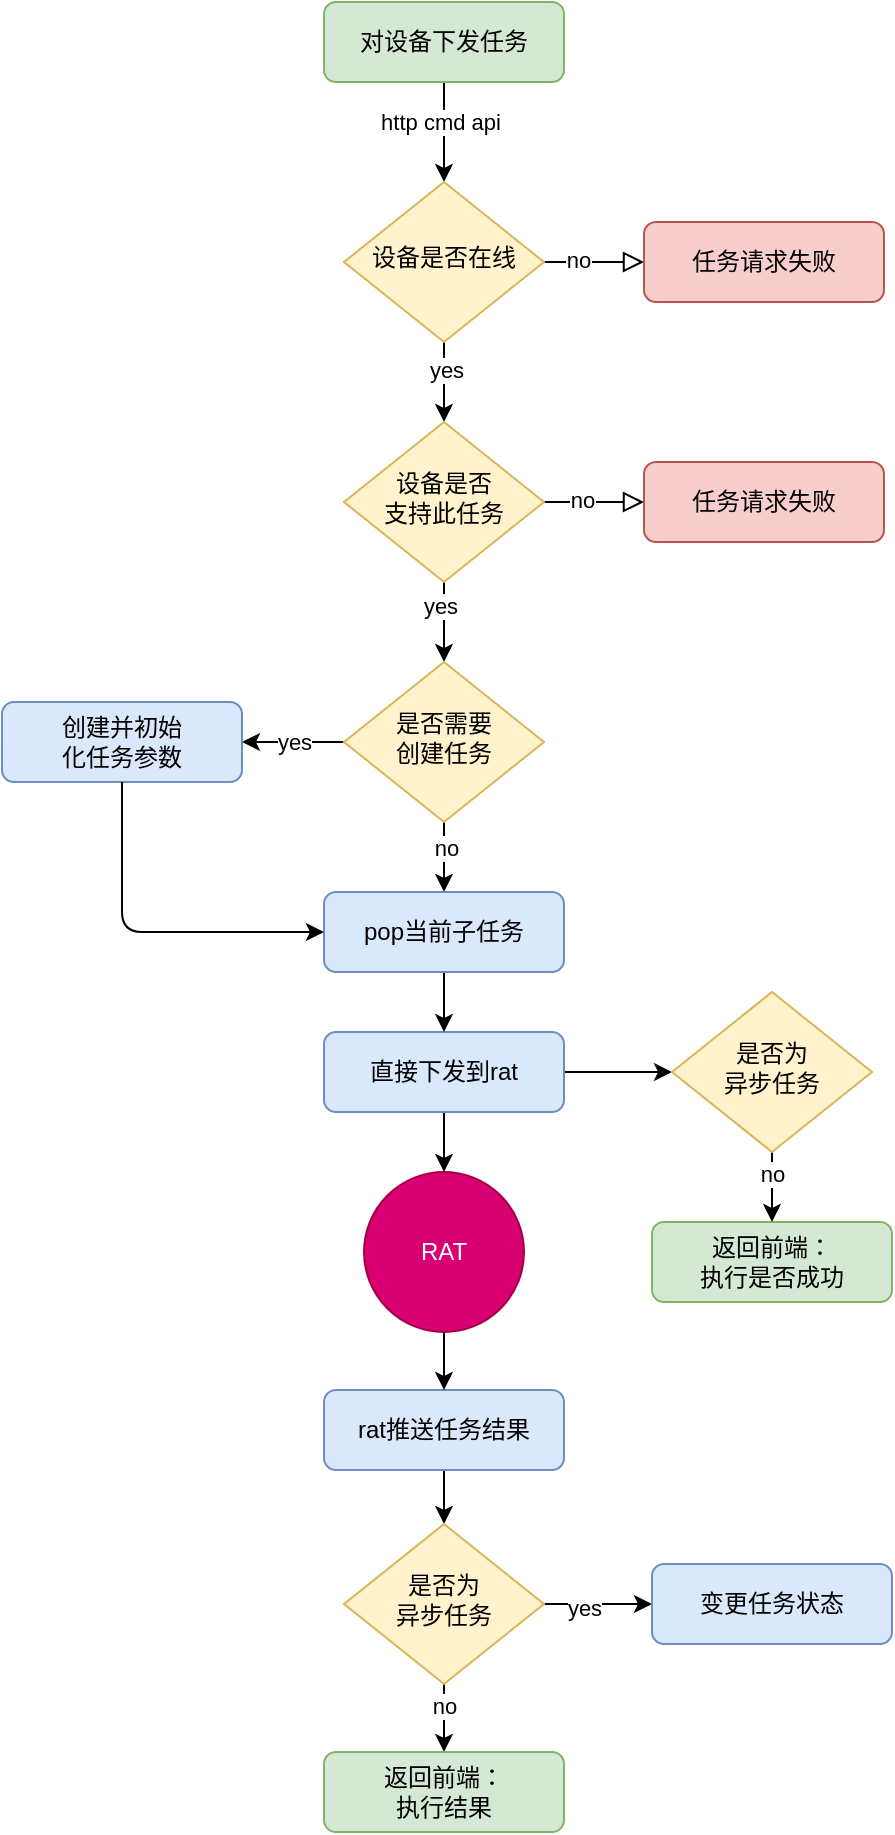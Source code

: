 <mxfile version="14.8.5" type="github">
  <diagram id="C5RBs43oDa-KdzZeNtuy" name="Page-1">
    <mxGraphModel dx="946" dy="591" grid="0" gridSize="10" guides="1" tooltips="1" connect="1" arrows="1" fold="1" page="1" pageScale="1" pageWidth="827" pageHeight="1169" math="0" shadow="0">
      <root>
        <mxCell id="WIyWlLk6GJQsqaUBKTNV-0" />
        <mxCell id="WIyWlLk6GJQsqaUBKTNV-1" parent="WIyWlLk6GJQsqaUBKTNV-0" />
        <mxCell id="lXR8zWPTJV1D4XYQY12k-54" style="edgeStyle=orthogonalEdgeStyle;rounded=0;orthogonalLoop=1;jettySize=auto;html=1;" parent="WIyWlLk6GJQsqaUBKTNV-1" source="WIyWlLk6GJQsqaUBKTNV-3" target="WIyWlLk6GJQsqaUBKTNV-6" edge="1">
          <mxGeometry relative="1" as="geometry" />
        </mxCell>
        <mxCell id="lXR8zWPTJV1D4XYQY12k-56" value="http cmd api" style="edgeLabel;html=1;align=center;verticalAlign=middle;resizable=0;points=[];" parent="lXR8zWPTJV1D4XYQY12k-54" vertex="1" connectable="0">
          <mxGeometry x="-0.2" y="-2" relative="1" as="geometry">
            <mxPoint as="offset" />
          </mxGeometry>
        </mxCell>
        <mxCell id="WIyWlLk6GJQsqaUBKTNV-3" value="对设备下发任务" style="rounded=1;whiteSpace=wrap;html=1;fontSize=12;glass=0;strokeWidth=1;shadow=0;fillColor=#d5e8d4;strokeColor=#82b366;" parent="WIyWlLk6GJQsqaUBKTNV-1" vertex="1">
          <mxGeometry x="374" y="12" width="120" height="40" as="geometry" />
        </mxCell>
        <mxCell id="WIyWlLk6GJQsqaUBKTNV-5" value="" style="edgeStyle=orthogonalEdgeStyle;rounded=0;html=1;jettySize=auto;orthogonalLoop=1;fontSize=11;endArrow=block;endFill=0;endSize=8;strokeWidth=1;shadow=0;labelBackgroundColor=none;" parent="WIyWlLk6GJQsqaUBKTNV-1" source="WIyWlLk6GJQsqaUBKTNV-6" target="WIyWlLk6GJQsqaUBKTNV-7" edge="1">
          <mxGeometry y="10" relative="1" as="geometry">
            <mxPoint as="offset" />
          </mxGeometry>
        </mxCell>
        <mxCell id="lXR8zWPTJV1D4XYQY12k-58" value="no" style="edgeLabel;html=1;align=center;verticalAlign=middle;resizable=0;points=[];" parent="WIyWlLk6GJQsqaUBKTNV-5" vertex="1" connectable="0">
          <mxGeometry x="-0.32" y="1" relative="1" as="geometry">
            <mxPoint as="offset" />
          </mxGeometry>
        </mxCell>
        <mxCell id="lXR8zWPTJV1D4XYQY12k-55" style="edgeStyle=orthogonalEdgeStyle;rounded=0;orthogonalLoop=1;jettySize=auto;html=1;entryX=0.5;entryY=0;entryDx=0;entryDy=0;" parent="WIyWlLk6GJQsqaUBKTNV-1" source="WIyWlLk6GJQsqaUBKTNV-6" target="WIyWlLk6GJQsqaUBKTNV-10" edge="1">
          <mxGeometry relative="1" as="geometry" />
        </mxCell>
        <mxCell id="lXR8zWPTJV1D4XYQY12k-57" value="yes" style="edgeLabel;html=1;align=center;verticalAlign=middle;resizable=0;points=[];" parent="lXR8zWPTJV1D4XYQY12k-55" vertex="1" connectable="0">
          <mxGeometry x="-0.3" y="1" relative="1" as="geometry">
            <mxPoint as="offset" />
          </mxGeometry>
        </mxCell>
        <mxCell id="WIyWlLk6GJQsqaUBKTNV-6" value="设备是否在线" style="rhombus;whiteSpace=wrap;html=1;shadow=0;fontFamily=Helvetica;fontSize=12;align=center;strokeWidth=1;spacing=6;spacingTop=-4;fillColor=#fff2cc;strokeColor=#d6b656;" parent="WIyWlLk6GJQsqaUBKTNV-1" vertex="1">
          <mxGeometry x="384" y="102" width="100" height="80" as="geometry" />
        </mxCell>
        <mxCell id="WIyWlLk6GJQsqaUBKTNV-7" value="任务请求失败" style="rounded=1;whiteSpace=wrap;html=1;fontSize=12;glass=0;strokeWidth=1;shadow=0;fillColor=#f8cecc;strokeColor=#b85450;" parent="WIyWlLk6GJQsqaUBKTNV-1" vertex="1">
          <mxGeometry x="534" y="122" width="120" height="40" as="geometry" />
        </mxCell>
        <mxCell id="WIyWlLk6GJQsqaUBKTNV-9" value="" style="edgeStyle=orthogonalEdgeStyle;rounded=0;html=1;jettySize=auto;orthogonalLoop=1;fontSize=11;endArrow=block;endFill=0;endSize=8;strokeWidth=1;shadow=0;labelBackgroundColor=none;" parent="WIyWlLk6GJQsqaUBKTNV-1" source="WIyWlLk6GJQsqaUBKTNV-10" target="WIyWlLk6GJQsqaUBKTNV-12" edge="1">
          <mxGeometry y="10" relative="1" as="geometry">
            <mxPoint as="offset" />
          </mxGeometry>
        </mxCell>
        <mxCell id="lXR8zWPTJV1D4XYQY12k-59" value="no" style="edgeLabel;html=1;align=center;verticalAlign=middle;resizable=0;points=[];" parent="WIyWlLk6GJQsqaUBKTNV-9" vertex="1" connectable="0">
          <mxGeometry x="-0.24" y="1" relative="1" as="geometry">
            <mxPoint as="offset" />
          </mxGeometry>
        </mxCell>
        <mxCell id="lXR8zWPTJV1D4XYQY12k-6" style="edgeStyle=orthogonalEdgeStyle;rounded=0;orthogonalLoop=1;jettySize=auto;html=1;entryX=0.5;entryY=0;entryDx=0;entryDy=0;" parent="WIyWlLk6GJQsqaUBKTNV-1" source="WIyWlLk6GJQsqaUBKTNV-10" target="lXR8zWPTJV1D4XYQY12k-1" edge="1">
          <mxGeometry relative="1" as="geometry" />
        </mxCell>
        <mxCell id="lXR8zWPTJV1D4XYQY12k-60" value="yes" style="edgeLabel;html=1;align=center;verticalAlign=middle;resizable=0;points=[];" parent="lXR8zWPTJV1D4XYQY12k-6" vertex="1" connectable="0">
          <mxGeometry x="-0.4" y="-2" relative="1" as="geometry">
            <mxPoint as="offset" />
          </mxGeometry>
        </mxCell>
        <mxCell id="WIyWlLk6GJQsqaUBKTNV-10" value="设备是否&lt;br&gt;支持此任务" style="rhombus;whiteSpace=wrap;html=1;shadow=0;fontFamily=Helvetica;fontSize=12;align=center;strokeWidth=1;spacing=6;spacingTop=-4;fillColor=#fff2cc;strokeColor=#d6b656;" parent="WIyWlLk6GJQsqaUBKTNV-1" vertex="1">
          <mxGeometry x="384" y="222" width="100" height="80" as="geometry" />
        </mxCell>
        <mxCell id="WIyWlLk6GJQsqaUBKTNV-12" value="任务请求失败" style="rounded=1;whiteSpace=wrap;html=1;fontSize=12;glass=0;strokeWidth=1;shadow=0;fillColor=#f8cecc;strokeColor=#b85450;" parent="WIyWlLk6GJQsqaUBKTNV-1" vertex="1">
          <mxGeometry x="534" y="242" width="120" height="40" as="geometry" />
        </mxCell>
        <mxCell id="mJKevOYV0x7EQkqdepFz-10" style="edgeStyle=orthogonalEdgeStyle;rounded=0;orthogonalLoop=1;jettySize=auto;html=1;entryX=0.5;entryY=0;entryDx=0;entryDy=0;" edge="1" parent="WIyWlLk6GJQsqaUBKTNV-1" source="lXR8zWPTJV1D4XYQY12k-1" target="lXR8zWPTJV1D4XYQY12k-112">
          <mxGeometry relative="1" as="geometry" />
        </mxCell>
        <mxCell id="mJKevOYV0x7EQkqdepFz-11" value="no" style="edgeLabel;html=1;align=center;verticalAlign=middle;resizable=0;points=[];" vertex="1" connectable="0" parent="mJKevOYV0x7EQkqdepFz-10">
          <mxGeometry x="-0.422" y="1" relative="1" as="geometry">
            <mxPoint as="offset" />
          </mxGeometry>
        </mxCell>
        <mxCell id="mJKevOYV0x7EQkqdepFz-12" value="yes" style="edgeStyle=orthogonalEdgeStyle;rounded=0;orthogonalLoop=1;jettySize=auto;html=1;entryX=1;entryY=0.5;entryDx=0;entryDy=0;" edge="1" parent="WIyWlLk6GJQsqaUBKTNV-1" source="lXR8zWPTJV1D4XYQY12k-1" target="lXR8zWPTJV1D4XYQY12k-19">
          <mxGeometry relative="1" as="geometry" />
        </mxCell>
        <mxCell id="lXR8zWPTJV1D4XYQY12k-1" value="是否需要&lt;br&gt;创建任务" style="rhombus;whiteSpace=wrap;html=1;shadow=0;fontFamily=Helvetica;fontSize=12;align=center;strokeWidth=1;spacing=6;spacingTop=-4;fillColor=#fff2cc;strokeColor=#d6b656;" parent="WIyWlLk6GJQsqaUBKTNV-1" vertex="1">
          <mxGeometry x="384" y="342" width="100" height="80" as="geometry" />
        </mxCell>
        <mxCell id="lXR8zWPTJV1D4XYQY12k-19" value="创建并初始&lt;br&gt;化任务参数" style="rounded=1;whiteSpace=wrap;html=1;fontSize=12;glass=0;strokeWidth=1;shadow=0;fillColor=#dae8fc;strokeColor=#6c8ebf;" parent="WIyWlLk6GJQsqaUBKTNV-1" vertex="1">
          <mxGeometry x="213" y="362" width="120" height="40" as="geometry" />
        </mxCell>
        <mxCell id="mJKevOYV0x7EQkqdepFz-4" style="edgeStyle=orthogonalEdgeStyle;rounded=0;orthogonalLoop=1;jettySize=auto;html=1;" edge="1" parent="WIyWlLk6GJQsqaUBKTNV-1" source="lXR8zWPTJV1D4XYQY12k-40" target="lXR8zWPTJV1D4XYQY12k-89">
          <mxGeometry relative="1" as="geometry" />
        </mxCell>
        <mxCell id="lXR8zWPTJV1D4XYQY12k-40" value="rat推送任务结果" style="rounded=1;whiteSpace=wrap;html=1;fontSize=12;glass=0;strokeWidth=1;shadow=0;fillColor=#dae8fc;strokeColor=#6c8ebf;" parent="WIyWlLk6GJQsqaUBKTNV-1" vertex="1">
          <mxGeometry x="374" y="706" width="120" height="40" as="geometry" />
        </mxCell>
        <mxCell id="lXR8zWPTJV1D4XYQY12k-78" style="edgeStyle=orthogonalEdgeStyle;rounded=0;orthogonalLoop=1;jettySize=auto;html=1;entryX=0.5;entryY=0;entryDx=0;entryDy=0;" parent="WIyWlLk6GJQsqaUBKTNV-1" source="lXR8zWPTJV1D4XYQY12k-42" target="lXR8zWPTJV1D4XYQY12k-40" edge="1">
          <mxGeometry relative="1" as="geometry" />
        </mxCell>
        <mxCell id="lXR8zWPTJV1D4XYQY12k-42" value="RAT" style="ellipse;whiteSpace=wrap;html=1;aspect=fixed;fillColor=#d80073;strokeColor=#A50040;fontColor=#ffffff;" parent="WIyWlLk6GJQsqaUBKTNV-1" vertex="1">
          <mxGeometry x="394" y="597" width="80" height="80" as="geometry" />
        </mxCell>
        <mxCell id="lXR8zWPTJV1D4XYQY12k-68" value="返回前端：&lt;br&gt;执行是否成功" style="rounded=1;whiteSpace=wrap;html=1;fontSize=12;glass=0;strokeWidth=1;shadow=0;fillColor=#d5e8d4;strokeColor=#82b366;" parent="WIyWlLk6GJQsqaUBKTNV-1" vertex="1">
          <mxGeometry x="538" y="622" width="120" height="40" as="geometry" />
        </mxCell>
        <mxCell id="lXR8zWPTJV1D4XYQY12k-77" style="edgeStyle=orthogonalEdgeStyle;rounded=0;orthogonalLoop=1;jettySize=auto;html=1;entryX=0.5;entryY=0;entryDx=0;entryDy=0;" parent="WIyWlLk6GJQsqaUBKTNV-1" source="lXR8zWPTJV1D4XYQY12k-70" target="lXR8zWPTJV1D4XYQY12k-42" edge="1">
          <mxGeometry relative="1" as="geometry" />
        </mxCell>
        <mxCell id="mJKevOYV0x7EQkqdepFz-1" style="edgeStyle=orthogonalEdgeStyle;rounded=0;orthogonalLoop=1;jettySize=auto;html=1;entryX=0;entryY=0.5;entryDx=0;entryDy=0;" edge="1" parent="WIyWlLk6GJQsqaUBKTNV-1" source="lXR8zWPTJV1D4XYQY12k-70" target="mJKevOYV0x7EQkqdepFz-0">
          <mxGeometry relative="1" as="geometry" />
        </mxCell>
        <mxCell id="lXR8zWPTJV1D4XYQY12k-70" value="直接下发到rat" style="rounded=1;whiteSpace=wrap;html=1;fontSize=12;glass=0;strokeWidth=1;shadow=0;fillColor=#dae8fc;strokeColor=#6c8ebf;" parent="WIyWlLk6GJQsqaUBKTNV-1" vertex="1">
          <mxGeometry x="374" y="527" width="120" height="40" as="geometry" />
        </mxCell>
        <mxCell id="lXR8zWPTJV1D4XYQY12k-102" style="edgeStyle=orthogonalEdgeStyle;rounded=0;orthogonalLoop=1;jettySize=auto;html=1;entryX=0;entryY=0.5;entryDx=0;entryDy=0;" parent="WIyWlLk6GJQsqaUBKTNV-1" source="lXR8zWPTJV1D4XYQY12k-89" target="lXR8zWPTJV1D4XYQY12k-101" edge="1">
          <mxGeometry relative="1" as="geometry" />
        </mxCell>
        <mxCell id="lXR8zWPTJV1D4XYQY12k-103" value="yes" style="edgeLabel;html=1;align=center;verticalAlign=middle;resizable=0;points=[];" parent="lXR8zWPTJV1D4XYQY12k-102" vertex="1" connectable="0">
          <mxGeometry x="-0.257" y="-2" relative="1" as="geometry">
            <mxPoint as="offset" />
          </mxGeometry>
        </mxCell>
        <mxCell id="mJKevOYV0x7EQkqdepFz-5" style="edgeStyle=orthogonalEdgeStyle;rounded=0;orthogonalLoop=1;jettySize=auto;html=1;exitX=0.5;exitY=1;exitDx=0;exitDy=0;entryX=0.5;entryY=0;entryDx=0;entryDy=0;" edge="1" parent="WIyWlLk6GJQsqaUBKTNV-1" source="lXR8zWPTJV1D4XYQY12k-89" target="lXR8zWPTJV1D4XYQY12k-97">
          <mxGeometry relative="1" as="geometry" />
        </mxCell>
        <mxCell id="mJKevOYV0x7EQkqdepFz-6" value="no" style="edgeLabel;html=1;align=center;verticalAlign=middle;resizable=0;points=[];" vertex="1" connectable="0" parent="mJKevOYV0x7EQkqdepFz-5">
          <mxGeometry x="-0.353" relative="1" as="geometry">
            <mxPoint as="offset" />
          </mxGeometry>
        </mxCell>
        <mxCell id="lXR8zWPTJV1D4XYQY12k-89" value="是否为&lt;br&gt;异步任务" style="rhombus;whiteSpace=wrap;html=1;shadow=0;fontFamily=Helvetica;fontSize=12;align=center;strokeWidth=1;spacing=6;spacingTop=-4;fillColor=#fff2cc;strokeColor=#d6b656;" parent="WIyWlLk6GJQsqaUBKTNV-1" vertex="1">
          <mxGeometry x="384" y="773" width="100" height="80" as="geometry" />
        </mxCell>
        <mxCell id="lXR8zWPTJV1D4XYQY12k-97" value="返回前端：&lt;br&gt;执行结果" style="rounded=1;whiteSpace=wrap;html=1;fontSize=12;glass=0;strokeWidth=1;shadow=0;fillColor=#d5e8d4;strokeColor=#82b366;" parent="WIyWlLk6GJQsqaUBKTNV-1" vertex="1">
          <mxGeometry x="374" y="887" width="120" height="40" as="geometry" />
        </mxCell>
        <mxCell id="lXR8zWPTJV1D4XYQY12k-101" value="变更任务状态" style="rounded=1;whiteSpace=wrap;html=1;fontSize=12;glass=0;strokeWidth=1;shadow=0;fillColor=#dae8fc;strokeColor=#6c8ebf;" parent="WIyWlLk6GJQsqaUBKTNV-1" vertex="1">
          <mxGeometry x="538" y="793" width="120" height="40" as="geometry" />
        </mxCell>
        <mxCell id="mJKevOYV0x7EQkqdepFz-9" style="edgeStyle=orthogonalEdgeStyle;rounded=0;orthogonalLoop=1;jettySize=auto;html=1;entryX=0.5;entryY=0;entryDx=0;entryDy=0;" edge="1" parent="WIyWlLk6GJQsqaUBKTNV-1" source="lXR8zWPTJV1D4XYQY12k-112" target="lXR8zWPTJV1D4XYQY12k-70">
          <mxGeometry relative="1" as="geometry" />
        </mxCell>
        <mxCell id="lXR8zWPTJV1D4XYQY12k-112" value="pop当前子任务" style="rounded=1;whiteSpace=wrap;html=1;fontSize=12;glass=0;strokeWidth=1;shadow=0;fillColor=#dae8fc;strokeColor=#6c8ebf;" parent="WIyWlLk6GJQsqaUBKTNV-1" vertex="1">
          <mxGeometry x="374" y="457" width="120" height="40" as="geometry" />
        </mxCell>
        <mxCell id="mJKevOYV0x7EQkqdepFz-2" style="edgeStyle=orthogonalEdgeStyle;rounded=0;orthogonalLoop=1;jettySize=auto;html=1;entryX=0.5;entryY=0;entryDx=0;entryDy=0;" edge="1" parent="WIyWlLk6GJQsqaUBKTNV-1" source="mJKevOYV0x7EQkqdepFz-0" target="lXR8zWPTJV1D4XYQY12k-68">
          <mxGeometry relative="1" as="geometry" />
        </mxCell>
        <mxCell id="mJKevOYV0x7EQkqdepFz-3" value="no" style="edgeLabel;html=1;align=center;verticalAlign=middle;resizable=0;points=[];" vertex="1" connectable="0" parent="mJKevOYV0x7EQkqdepFz-2">
          <mxGeometry x="-0.511" relative="1" as="geometry">
            <mxPoint as="offset" />
          </mxGeometry>
        </mxCell>
        <mxCell id="mJKevOYV0x7EQkqdepFz-0" value="是否为&lt;br&gt;异步任务" style="rhombus;whiteSpace=wrap;html=1;shadow=0;fontFamily=Helvetica;fontSize=12;align=center;strokeWidth=1;spacing=6;spacingTop=-4;fillColor=#fff2cc;strokeColor=#d6b656;" vertex="1" parent="WIyWlLk6GJQsqaUBKTNV-1">
          <mxGeometry x="548" y="507" width="100" height="80" as="geometry" />
        </mxCell>
        <mxCell id="mJKevOYV0x7EQkqdepFz-14" value="" style="endArrow=classic;html=1;exitX=0.5;exitY=1;exitDx=0;exitDy=0;entryX=0;entryY=0.5;entryDx=0;entryDy=0;" edge="1" parent="WIyWlLk6GJQsqaUBKTNV-1" source="lXR8zWPTJV1D4XYQY12k-19" target="lXR8zWPTJV1D4XYQY12k-112">
          <mxGeometry width="50" height="50" relative="1" as="geometry">
            <mxPoint x="268" y="487" as="sourcePoint" />
            <mxPoint x="318" y="437" as="targetPoint" />
            <Array as="points">
              <mxPoint x="273" y="477" />
            </Array>
          </mxGeometry>
        </mxCell>
      </root>
    </mxGraphModel>
  </diagram>
</mxfile>
